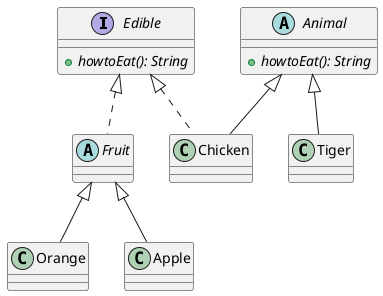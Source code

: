 @startuml

interface Edible {
    + {abstract} howtoEat(): String
}

abstract class Animal {
    + {abstract} howtoEat(): String
}

class Tiger extends Animal

class Chicken extends Animal implements Edible

abstract class Fruit implements Edible

class Orange extends Fruit

class Apple extends Fruit

@enduml
